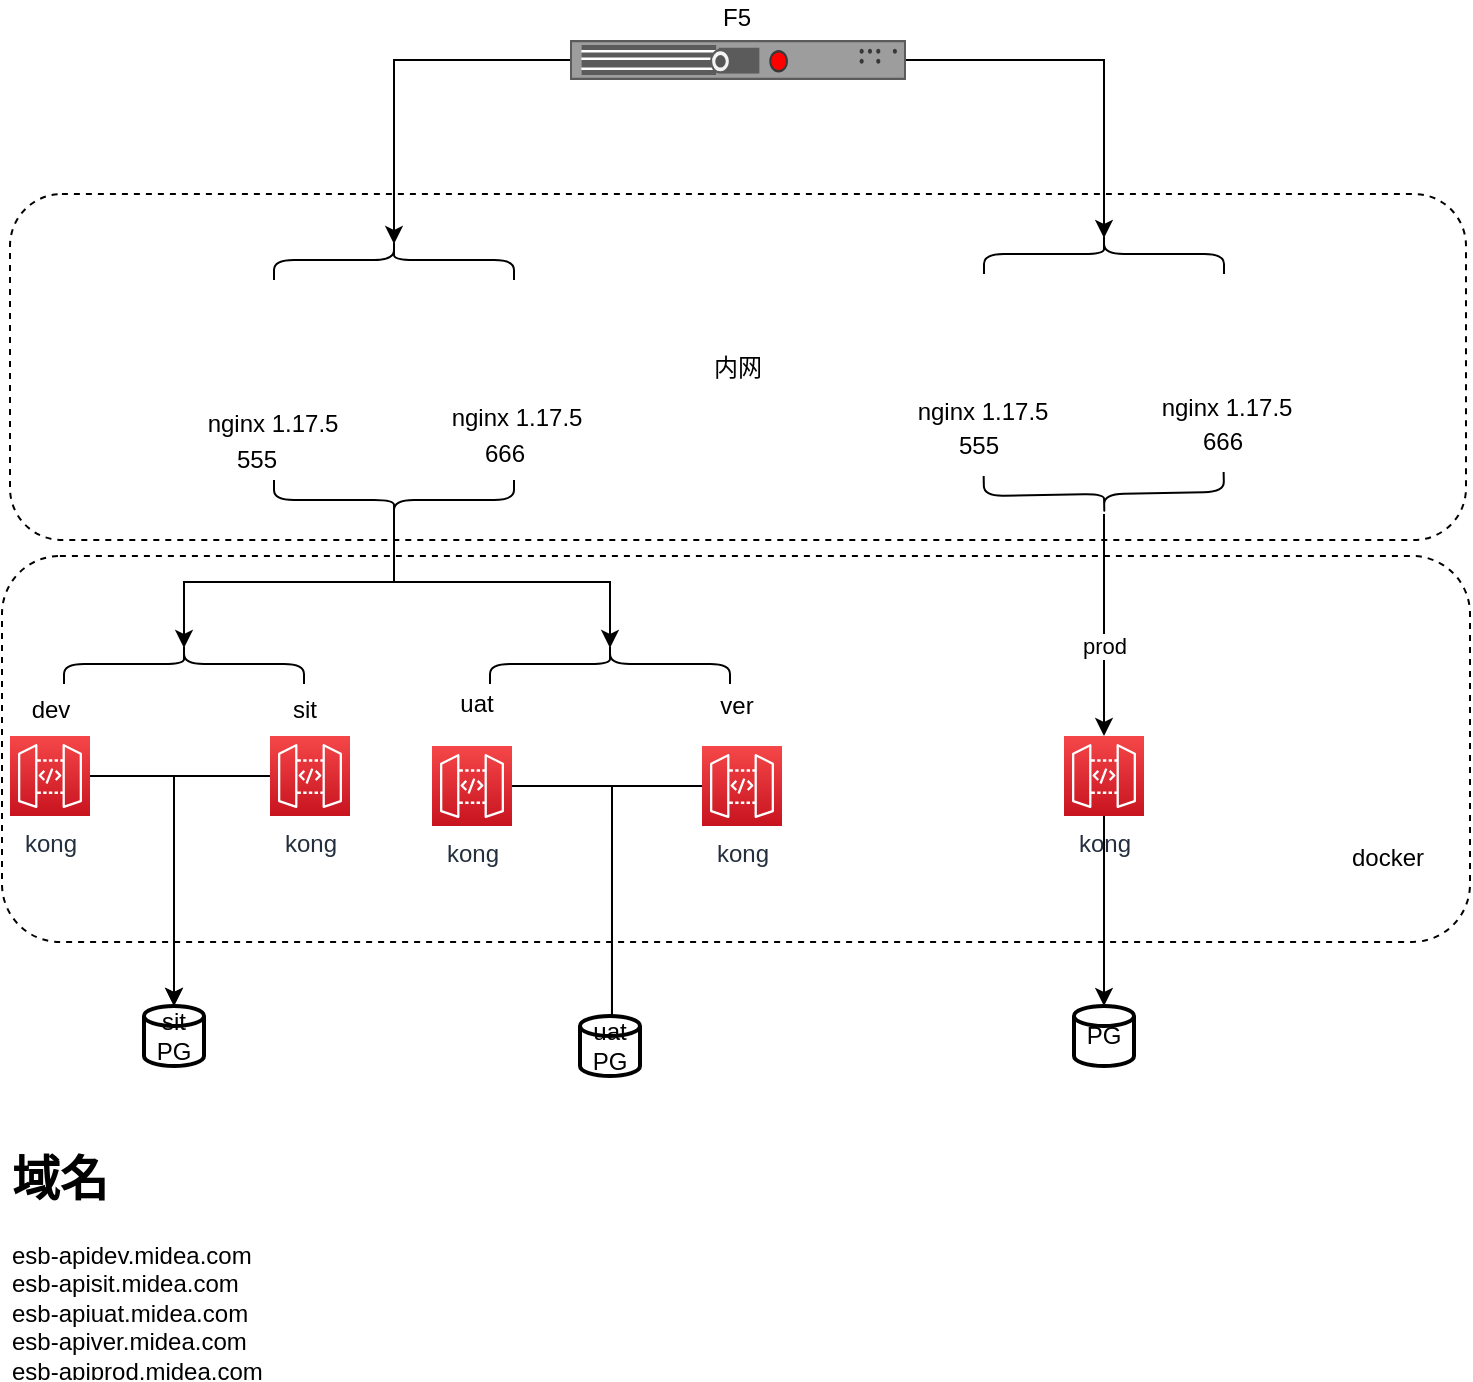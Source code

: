 <mxfile version="14.8.3" type="github">
  <diagram id="kduv379LIr5jAOSpMAY8" name="Page-1">
    <mxGraphModel dx="1426" dy="724" grid="0" gridSize="10" guides="1" tooltips="1" connect="1" arrows="1" fold="1" page="1" pageScale="1" pageWidth="827" pageHeight="1169" math="0" shadow="0">
      <root>
        <mxCell id="0" />
        <mxCell id="1" parent="0" />
        <mxCell id="7TP2NFPiy9ONUSQoUl90-53" style="edgeStyle=orthogonalEdgeStyle;rounded=0;orthogonalLoop=1;jettySize=auto;html=1;entryX=0.1;entryY=0.5;entryDx=0;entryDy=0;entryPerimeter=0;" edge="1" parent="1" source="IUY-bVCzfTj49yKa2Lh3-29" target="7TP2NFPiy9ONUSQoUl90-21">
          <mxGeometry relative="1" as="geometry" />
        </mxCell>
        <mxCell id="7TP2NFPiy9ONUSQoUl90-64" style="edgeStyle=orthogonalEdgeStyle;rounded=0;orthogonalLoop=1;jettySize=auto;html=1;entryX=0.1;entryY=0.5;entryDx=0;entryDy=0;entryPerimeter=0;" edge="1" parent="1" source="IUY-bVCzfTj49yKa2Lh3-29" target="7TP2NFPiy9ONUSQoUl90-19">
          <mxGeometry relative="1" as="geometry" />
        </mxCell>
        <mxCell id="IUY-bVCzfTj49yKa2Lh3-29" value="" style="strokeColor=#666666;html=1;labelPosition=right;align=left;spacingLeft=15;shadow=0;dashed=0;outlineConnect=0;shape=mxgraph.rack.f5.arx_500;" parent="1" vertex="1">
          <mxGeometry x="320" y="20" width="168" height="20" as="geometry" />
        </mxCell>
        <mxCell id="IUY-bVCzfTj49yKa2Lh3-38" style="edgeStyle=orthogonalEdgeStyle;rounded=0;orthogonalLoop=1;jettySize=auto;html=1;" parent="1" source="IUY-bVCzfTj49yKa2Lh3-35" target="IUY-bVCzfTj49yKa2Lh3-37" edge="1">
          <mxGeometry relative="1" as="geometry" />
        </mxCell>
        <mxCell id="IUY-bVCzfTj49yKa2Lh3-35" value="kong" style="points=[[0,0,0],[0.25,0,0],[0.5,0,0],[0.75,0,0],[1,0,0],[0,1,0],[0.25,1,0],[0.5,1,0],[0.75,1,0],[1,1,0],[0,0.25,0],[0,0.5,0],[0,0.75,0],[1,0.25,0],[1,0.5,0],[1,0.75,0]];outlineConnect=0;fontColor=#232F3E;gradientColor=#F54749;gradientDirection=north;fillColor=#C7131F;strokeColor=#ffffff;dashed=0;verticalLabelPosition=bottom;verticalAlign=top;align=center;html=1;fontSize=12;fontStyle=0;aspect=fixed;shape=mxgraph.aws4.resourceIcon;resIcon=mxgraph.aws4.api_gateway;" parent="1" vertex="1">
          <mxGeometry x="567" y="368" width="40" height="40" as="geometry" />
        </mxCell>
        <mxCell id="IUY-bVCzfTj49yKa2Lh3-37" value="PG" style="strokeWidth=2;html=1;shape=mxgraph.flowchart.database;whiteSpace=wrap;" parent="1" vertex="1">
          <mxGeometry x="572" y="503" width="30" height="30" as="geometry" />
        </mxCell>
        <mxCell id="IUY-bVCzfTj49yKa2Lh3-46" value="nginx 1.17.5" style="shape=image;html=1;verticalAlign=top;verticalLabelPosition=bottom;labelBackgroundColor=#ffffff;imageAspect=0;aspect=fixed;image=https://cdn4.iconfinder.com/data/icons/logos-brands-5/24/nginx-128.png" parent="1" vertex="1">
          <mxGeometry x="278" y="165" width="30" height="30" as="geometry" />
        </mxCell>
        <mxCell id="IUY-bVCzfTj49yKa2Lh3-47" value="nginx 1.17.5" style="shape=image;html=1;verticalAlign=top;verticalLabelPosition=bottom;labelBackgroundColor=#ffffff;imageAspect=0;aspect=fixed;image=https://cdn4.iconfinder.com/data/icons/logos-brands-5/24/nginx-128.png" parent="1" vertex="1">
          <mxGeometry x="156" y="168" width="30" height="30" as="geometry" />
        </mxCell>
        <mxCell id="IUY-bVCzfTj49yKa2Lh3-48" value="nginx 1.17.5" style="shape=image;html=1;verticalAlign=top;verticalLabelPosition=bottom;labelBackgroundColor=#ffffff;imageAspect=0;aspect=fixed;image=https://cdn4.iconfinder.com/data/icons/logos-brands-5/24/nginx-128.png" parent="1" vertex="1">
          <mxGeometry x="511" y="162" width="30" height="30" as="geometry" />
        </mxCell>
        <mxCell id="IUY-bVCzfTj49yKa2Lh3-49" value="nginx 1.17.5" style="shape=image;html=1;verticalAlign=top;verticalLabelPosition=bottom;labelBackgroundColor=#ffffff;imageAspect=0;aspect=fixed;image=https://cdn4.iconfinder.com/data/icons/logos-brands-5/24/nginx-128.png" parent="1" vertex="1">
          <mxGeometry x="633" y="160" width="30" height="30" as="geometry" />
        </mxCell>
        <mxCell id="IUY-bVCzfTj49yKa2Lh3-63" style="edgeStyle=orthogonalEdgeStyle;rounded=0;orthogonalLoop=1;jettySize=auto;html=1;entryX=0.5;entryY=0;entryDx=0;entryDy=0;entryPerimeter=0;" parent="1" source="IUY-bVCzfTj49yKa2Lh3-50" target="IUY-bVCzfTj49yKa2Lh3-56" edge="1">
          <mxGeometry relative="1" as="geometry" />
        </mxCell>
        <mxCell id="IUY-bVCzfTj49yKa2Lh3-50" value="kong" style="points=[[0,0,0],[0.25,0,0],[0.5,0,0],[0.75,0,0],[1,0,0],[0,1,0],[0.25,1,0],[0.5,1,0],[0.75,1,0],[1,1,0],[0,0.25,0],[0,0.5,0],[0,0.75,0],[1,0.25,0],[1,0.5,0],[1,0.75,0]];outlineConnect=0;fontColor=#232F3E;gradientColor=#F54749;gradientDirection=north;fillColor=#C7131F;strokeColor=#ffffff;dashed=0;verticalLabelPosition=bottom;verticalAlign=top;align=center;html=1;fontSize=12;fontStyle=0;aspect=fixed;shape=mxgraph.aws4.resourceIcon;resIcon=mxgraph.aws4.api_gateway;" parent="1" vertex="1">
          <mxGeometry x="170" y="368" width="40" height="40" as="geometry" />
        </mxCell>
        <mxCell id="IUY-bVCzfTj49yKa2Lh3-62" style="edgeStyle=orthogonalEdgeStyle;rounded=0;orthogonalLoop=1;jettySize=auto;html=1;entryX=0.5;entryY=0;entryDx=0;entryDy=0;entryPerimeter=0;" parent="1" source="IUY-bVCzfTj49yKa2Lh3-51" target="IUY-bVCzfTj49yKa2Lh3-56" edge="1">
          <mxGeometry relative="1" as="geometry" />
        </mxCell>
        <mxCell id="IUY-bVCzfTj49yKa2Lh3-51" value="kong" style="points=[[0,0,0],[0.25,0,0],[0.5,0,0],[0.75,0,0],[1,0,0],[0,1,0],[0.25,1,0],[0.5,1,0],[0.75,1,0],[1,1,0],[0,0.25,0],[0,0.5,0],[0,0.75,0],[1,0.25,0],[1,0.5,0],[1,0.75,0]];outlineConnect=0;fontColor=#232F3E;gradientColor=#F54749;gradientDirection=north;fillColor=#C7131F;strokeColor=#ffffff;dashed=0;verticalLabelPosition=bottom;verticalAlign=top;align=center;html=1;fontSize=12;fontStyle=0;aspect=fixed;shape=mxgraph.aws4.resourceIcon;resIcon=mxgraph.aws4.api_gateway;" parent="1" vertex="1">
          <mxGeometry x="40" y="368" width="40" height="40" as="geometry" />
        </mxCell>
        <mxCell id="IUY-bVCzfTj49yKa2Lh3-60" style="edgeStyle=orthogonalEdgeStyle;rounded=0;orthogonalLoop=1;jettySize=auto;html=1;entryX=0.533;entryY=0.333;entryDx=0;entryDy=0;entryPerimeter=0;" parent="1" source="IUY-bVCzfTj49yKa2Lh3-52" target="IUY-bVCzfTj49yKa2Lh3-57" edge="1">
          <mxGeometry relative="1" as="geometry" />
        </mxCell>
        <mxCell id="IUY-bVCzfTj49yKa2Lh3-52" value="kong" style="points=[[0,0,0],[0.25,0,0],[0.5,0,0],[0.75,0,0],[1,0,0],[0,1,0],[0.25,1,0],[0.5,1,0],[0.75,1,0],[1,1,0],[0,0.25,0],[0,0.5,0],[0,0.75,0],[1,0.25,0],[1,0.5,0],[1,0.75,0]];outlineConnect=0;fontColor=#232F3E;gradientColor=#F54749;gradientDirection=north;fillColor=#C7131F;strokeColor=#ffffff;dashed=0;verticalLabelPosition=bottom;verticalAlign=top;align=center;html=1;fontSize=12;fontStyle=0;aspect=fixed;shape=mxgraph.aws4.resourceIcon;resIcon=mxgraph.aws4.api_gateway;" parent="1" vertex="1">
          <mxGeometry x="251" y="373" width="40" height="40" as="geometry" />
        </mxCell>
        <mxCell id="7TP2NFPiy9ONUSQoUl90-55" style="edgeStyle=orthogonalEdgeStyle;rounded=0;orthogonalLoop=1;jettySize=auto;html=1;entryX=0.533;entryY=0.633;entryDx=0;entryDy=0;entryPerimeter=0;" edge="1" parent="1" source="IUY-bVCzfTj49yKa2Lh3-53" target="IUY-bVCzfTj49yKa2Lh3-57">
          <mxGeometry relative="1" as="geometry" />
        </mxCell>
        <mxCell id="IUY-bVCzfTj49yKa2Lh3-53" value="kong" style="points=[[0,0,0],[0.25,0,0],[0.5,0,0],[0.75,0,0],[1,0,0],[0,1,0],[0.25,1,0],[0.5,1,0],[0.75,1,0],[1,1,0],[0,0.25,0],[0,0.5,0],[0,0.75,0],[1,0.25,0],[1,0.5,0],[1,0.75,0]];outlineConnect=0;fontColor=#232F3E;gradientColor=#F54749;gradientDirection=north;fillColor=#C7131F;strokeColor=#ffffff;dashed=0;verticalLabelPosition=bottom;verticalAlign=top;align=center;html=1;fontSize=12;fontStyle=0;aspect=fixed;shape=mxgraph.aws4.resourceIcon;resIcon=mxgraph.aws4.api_gateway;" parent="1" vertex="1">
          <mxGeometry x="386" y="373" width="40" height="40" as="geometry" />
        </mxCell>
        <mxCell id="IUY-bVCzfTj49yKa2Lh3-56" value="sit&lt;br&gt;PG" style="strokeWidth=2;html=1;shape=mxgraph.flowchart.database;whiteSpace=wrap;" parent="1" vertex="1">
          <mxGeometry x="107" y="503" width="30" height="30" as="geometry" />
        </mxCell>
        <mxCell id="IUY-bVCzfTj49yKa2Lh3-57" value="uat&lt;br&gt;PG" style="strokeWidth=2;html=1;shape=mxgraph.flowchart.database;whiteSpace=wrap;" parent="1" vertex="1">
          <mxGeometry x="325" y="508" width="30" height="30" as="geometry" />
        </mxCell>
        <mxCell id="7TP2NFPiy9ONUSQoUl90-58" style="edgeStyle=orthogonalEdgeStyle;rounded=0;orthogonalLoop=1;jettySize=auto;html=1;entryX=0.1;entryY=0.5;entryDx=0;entryDy=0;entryPerimeter=0;" edge="1" parent="1" source="7TP2NFPiy9ONUSQoUl90-18" target="7TP2NFPiy9ONUSQoUl90-56">
          <mxGeometry relative="1" as="geometry" />
        </mxCell>
        <mxCell id="7TP2NFPiy9ONUSQoUl90-63" style="edgeStyle=orthogonalEdgeStyle;rounded=0;orthogonalLoop=1;jettySize=auto;html=1;exitX=0.1;exitY=0.5;exitDx=0;exitDy=0;exitPerimeter=0;entryX=0.1;entryY=0.5;entryDx=0;entryDy=0;entryPerimeter=0;" edge="1" parent="1" source="7TP2NFPiy9ONUSQoUl90-18" target="7TP2NFPiy9ONUSQoUl90-57">
          <mxGeometry relative="1" as="geometry" />
        </mxCell>
        <mxCell id="7TP2NFPiy9ONUSQoUl90-18" value="" style="shape=curlyBracket;whiteSpace=wrap;html=1;rounded=1;flipH=1;rotation=90;" vertex="1" parent="1">
          <mxGeometry x="222" y="190" width="20" height="120" as="geometry" />
        </mxCell>
        <mxCell id="7TP2NFPiy9ONUSQoUl90-19" value="" style="shape=curlyBracket;whiteSpace=wrap;html=1;rounded=1;flipH=1;rotation=-90;" vertex="1" parent="1">
          <mxGeometry x="222" y="70" width="20" height="120" as="geometry" />
        </mxCell>
        <mxCell id="7TP2NFPiy9ONUSQoUl90-51" style="edgeStyle=orthogonalEdgeStyle;rounded=0;orthogonalLoop=1;jettySize=auto;html=1;" edge="1" parent="1" source="7TP2NFPiy9ONUSQoUl90-20" target="IUY-bVCzfTj49yKa2Lh3-35">
          <mxGeometry relative="1" as="geometry" />
        </mxCell>
        <mxCell id="7TP2NFPiy9ONUSQoUl90-78" value="prod" style="edgeLabel;html=1;align=center;verticalAlign=middle;resizable=0;points=[];" vertex="1" connectable="0" parent="7TP2NFPiy9ONUSQoUl90-51">
          <mxGeometry x="0.189" relative="1" as="geometry">
            <mxPoint as="offset" />
          </mxGeometry>
        </mxCell>
        <mxCell id="7TP2NFPiy9ONUSQoUl90-20" value="" style="shape=curlyBracket;whiteSpace=wrap;html=1;rounded=1;flipH=1;rotation=89;" vertex="1" parent="1">
          <mxGeometry x="577" y="187" width="20" height="120" as="geometry" />
        </mxCell>
        <mxCell id="7TP2NFPiy9ONUSQoUl90-21" value="" style="shape=curlyBracket;whiteSpace=wrap;html=1;rounded=1;direction=south;" vertex="1" parent="1">
          <mxGeometry x="527" y="117" width="120" height="20" as="geometry" />
        </mxCell>
        <mxCell id="7TP2NFPiy9ONUSQoUl90-49" value="555" style="text;html=1;align=center;verticalAlign=middle;resizable=0;points=[];autosize=1;strokeColor=none;" vertex="1" parent="1">
          <mxGeometry x="509" y="214" width="30" height="18" as="geometry" />
        </mxCell>
        <mxCell id="7TP2NFPiy9ONUSQoUl90-50" value="666" style="text;html=1;align=center;verticalAlign=middle;resizable=0;points=[];autosize=1;strokeColor=none;" vertex="1" parent="1">
          <mxGeometry x="631" y="212" width="30" height="18" as="geometry" />
        </mxCell>
        <mxCell id="7TP2NFPiy9ONUSQoUl90-56" value="" style="shape=curlyBracket;whiteSpace=wrap;html=1;rounded=1;rotation=90;" vertex="1" parent="1">
          <mxGeometry x="117" y="272" width="20" height="120" as="geometry" />
        </mxCell>
        <mxCell id="7TP2NFPiy9ONUSQoUl90-57" value="" style="shape=curlyBracket;whiteSpace=wrap;html=1;rounded=1;rotation=90;" vertex="1" parent="1">
          <mxGeometry x="330" y="272" width="20" height="120" as="geometry" />
        </mxCell>
        <mxCell id="7TP2NFPiy9ONUSQoUl90-66" value="555" style="text;html=1;align=center;verticalAlign=middle;resizable=0;points=[];autosize=1;strokeColor=none;" vertex="1" parent="1">
          <mxGeometry x="148" y="221" width="30" height="18" as="geometry" />
        </mxCell>
        <mxCell id="7TP2NFPiy9ONUSQoUl90-67" value="666" style="text;html=1;align=center;verticalAlign=middle;resizable=0;points=[];autosize=1;strokeColor=none;" vertex="1" parent="1">
          <mxGeometry x="272" y="218" width="30" height="18" as="geometry" />
        </mxCell>
        <mxCell id="7TP2NFPiy9ONUSQoUl90-70" value="内网" style="rounded=1;whiteSpace=wrap;html=1;dashed=1;fillColor=none;" vertex="1" parent="1">
          <mxGeometry x="40" y="97" width="728" height="173" as="geometry" />
        </mxCell>
        <mxCell id="7TP2NFPiy9ONUSQoUl90-72" value="docker" style="text;html=1;strokeColor=none;fillColor=none;align=center;verticalAlign=middle;whiteSpace=wrap;rounded=0;dashed=1;" vertex="1" parent="1">
          <mxGeometry x="709" y="419" width="40" height="20" as="geometry" />
        </mxCell>
        <mxCell id="7TP2NFPiy9ONUSQoUl90-73" value="dev" style="text;html=1;align=center;verticalAlign=middle;resizable=0;points=[];autosize=1;strokeColor=none;" vertex="1" parent="1">
          <mxGeometry x="45.5" y="346" width="29" height="18" as="geometry" />
        </mxCell>
        <mxCell id="7TP2NFPiy9ONUSQoUl90-74" value="sit" style="text;html=1;align=center;verticalAlign=middle;resizable=0;points=[];autosize=1;strokeColor=none;" vertex="1" parent="1">
          <mxGeometry x="176" y="346" width="22" height="18" as="geometry" />
        </mxCell>
        <mxCell id="7TP2NFPiy9ONUSQoUl90-75" value="uat" style="text;html=1;align=center;verticalAlign=middle;resizable=0;points=[];autosize=1;strokeColor=none;" vertex="1" parent="1">
          <mxGeometry x="259" y="343" width="27" height="18" as="geometry" />
        </mxCell>
        <mxCell id="7TP2NFPiy9ONUSQoUl90-76" value="ver" style="text;html=1;align=center;verticalAlign=middle;resizable=0;points=[];autosize=1;strokeColor=none;" vertex="1" parent="1">
          <mxGeometry x="389" y="344" width="27" height="18" as="geometry" />
        </mxCell>
        <mxCell id="7TP2NFPiy9ONUSQoUl90-79" value="" style="rounded=1;whiteSpace=wrap;html=1;dashed=1;fillColor=none;" vertex="1" parent="1">
          <mxGeometry x="36" y="278" width="734" height="193" as="geometry" />
        </mxCell>
        <mxCell id="7TP2NFPiy9ONUSQoUl90-80" value="F5" style="text;html=1;align=center;verticalAlign=middle;resizable=0;points=[];autosize=1;strokeColor=none;" vertex="1" parent="1">
          <mxGeometry x="391" width="24" height="18" as="geometry" />
        </mxCell>
        <mxCell id="7TP2NFPiy9ONUSQoUl90-81" value="&lt;h1&gt;域名&lt;/h1&gt;&lt;div&gt;esb-apidev.midea.com&lt;/div&gt;&lt;div&gt;esb-apisit.midea.com&lt;br&gt;&lt;/div&gt;&lt;div&gt;esb-apiuat.midea.com&lt;br&gt;&lt;/div&gt;&lt;div&gt;esb-apiver.midea.com&lt;br&gt;&lt;/div&gt;&lt;div&gt;esb-apiprod.midea.com&lt;br&gt;&lt;/div&gt;" style="text;html=1;strokeColor=none;fillColor=none;spacing=5;spacingTop=-20;whiteSpace=wrap;overflow=hidden;rounded=0;dashed=1;" vertex="1" parent="1">
          <mxGeometry x="36" y="570" width="190" height="120" as="geometry" />
        </mxCell>
      </root>
    </mxGraphModel>
  </diagram>
</mxfile>
